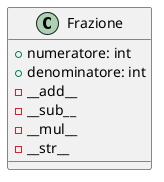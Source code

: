 @startuml es 10

class Frazione{
    + numeratore: int
    + denominatore: int
    - __add__
    - __sub__ 
    - __mul__ 
    - __str__

}

@enduml